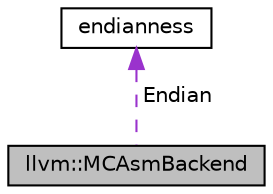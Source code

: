 digraph "llvm::MCAsmBackend"
{
 // LATEX_PDF_SIZE
  bgcolor="transparent";
  edge [fontname="Helvetica",fontsize="10",labelfontname="Helvetica",labelfontsize="10"];
  node [fontname="Helvetica",fontsize="10",shape="box"];
  Node1 [label="llvm::MCAsmBackend",height=0.2,width=0.4,color="black", fillcolor="grey75", style="filled", fontcolor="black",tooltip="Generic interface to target specific assembler backends."];
  Node2 -> Node1 [dir="back",color="darkorchid3",fontsize="10",style="dashed",label=" Endian" ,fontname="Helvetica"];
  Node2 [label="endianness",height=0.2,width=0.4,color="black",tooltip=" "];
}
